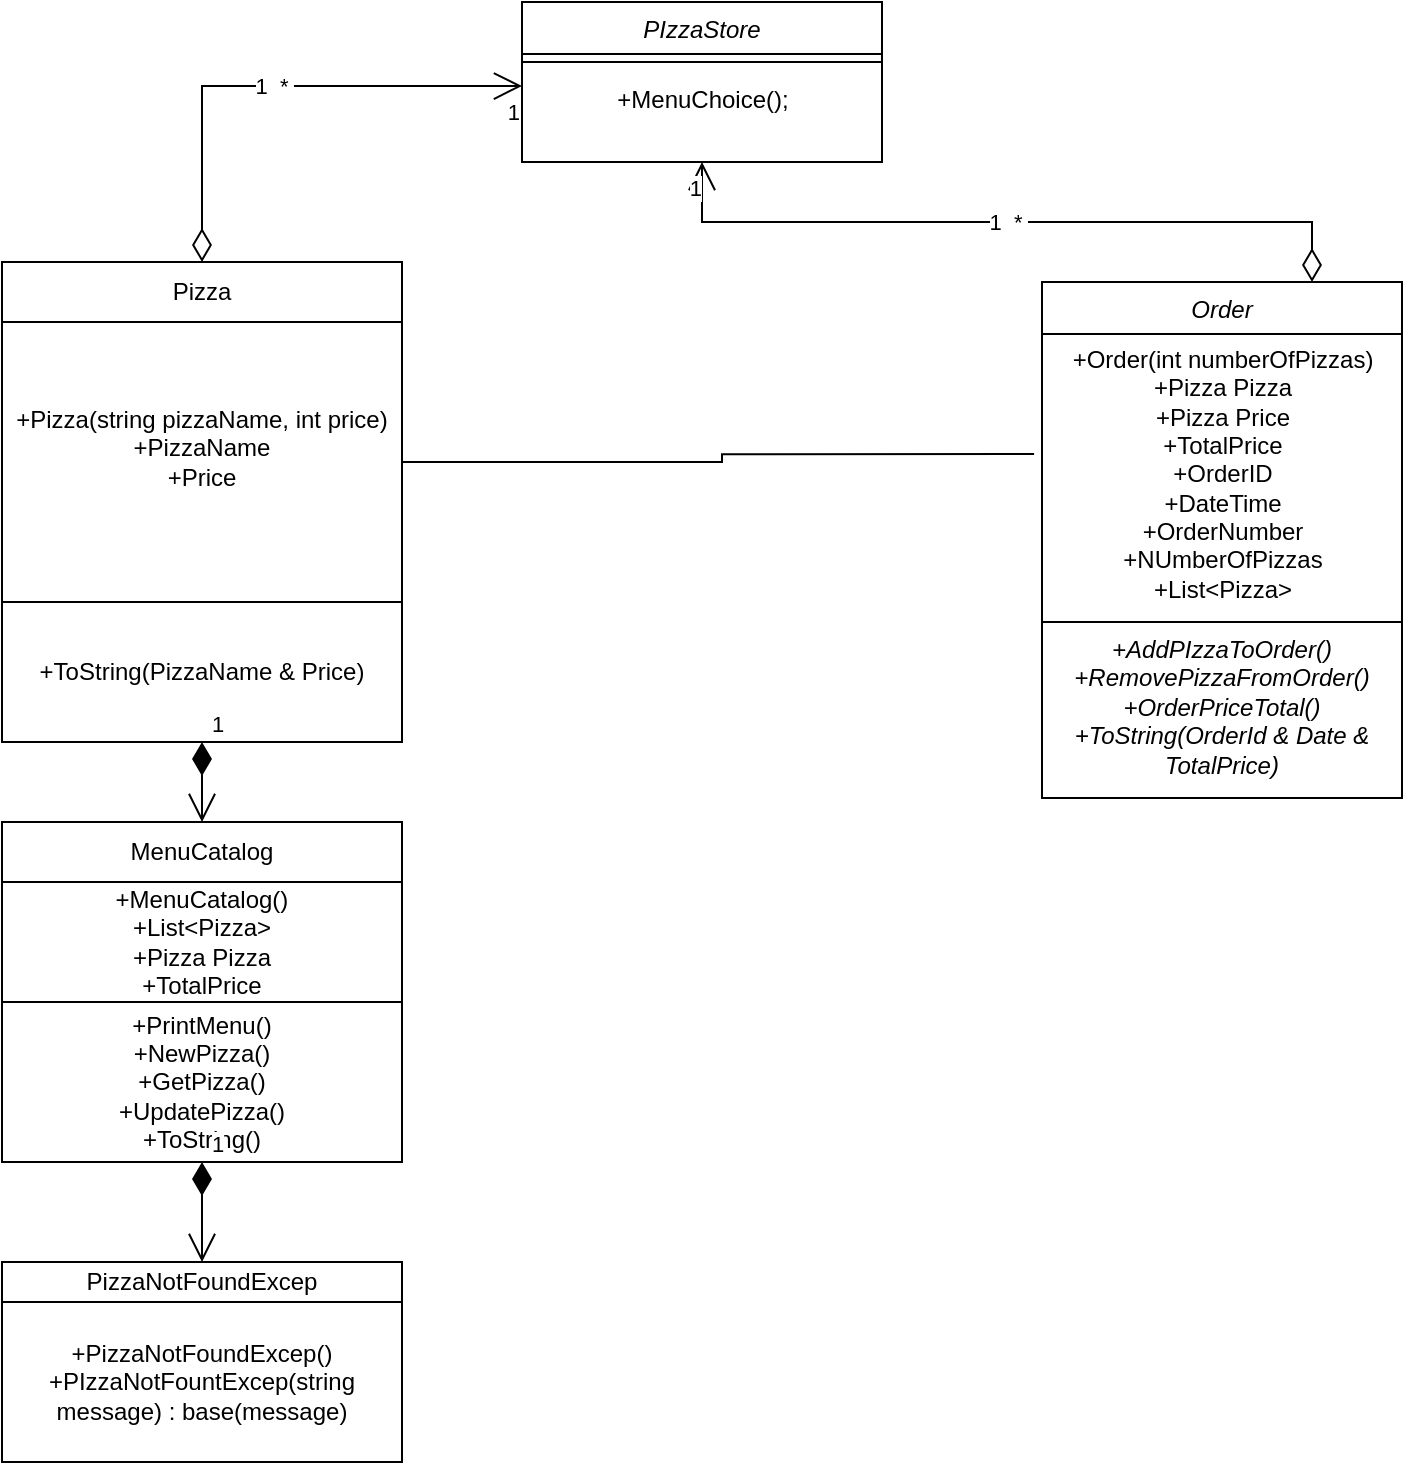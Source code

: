<mxfile version="24.1.0" type="device">
  <diagram id="C5RBs43oDa-KdzZeNtuy" name="Page-1">
    <mxGraphModel dx="2206" dy="1148" grid="1" gridSize="10" guides="1" tooltips="1" connect="1" arrows="1" fold="1" page="1" pageScale="1" pageWidth="827" pageHeight="1169" math="0" shadow="0">
      <root>
        <mxCell id="WIyWlLk6GJQsqaUBKTNV-0" />
        <mxCell id="WIyWlLk6GJQsqaUBKTNV-1" parent="WIyWlLk6GJQsqaUBKTNV-0" />
        <mxCell id="zkfFHV4jXpPFQw0GAbJ--0" value="PIzzaStore" style="swimlane;fontStyle=2;align=center;verticalAlign=top;childLayout=stackLayout;horizontal=1;startSize=26;horizontalStack=0;resizeParent=1;resizeLast=0;collapsible=1;marginBottom=0;rounded=0;shadow=0;strokeWidth=1;" parent="WIyWlLk6GJQsqaUBKTNV-1" vertex="1">
          <mxGeometry x="310" y="20" width="180" height="80" as="geometry">
            <mxRectangle x="230" y="140" width="160" height="26" as="alternateBounds" />
          </mxGeometry>
        </mxCell>
        <mxCell id="zkfFHV4jXpPFQw0GAbJ--4" value="" style="line;html=1;strokeWidth=1;align=left;verticalAlign=middle;spacingTop=-1;spacingLeft=3;spacingRight=3;rotatable=0;labelPosition=right;points=[];portConstraint=eastwest;" parent="zkfFHV4jXpPFQw0GAbJ--0" vertex="1">
          <mxGeometry y="26" width="180" height="8" as="geometry" />
        </mxCell>
        <mxCell id="vC2LmUWkRbwi-NhSBWyN-0" value="+MenuChoice();" style="text;html=1;align=center;verticalAlign=middle;resizable=0;points=[];autosize=1;strokeColor=none;fillColor=none;" vertex="1" parent="zkfFHV4jXpPFQw0GAbJ--0">
          <mxGeometry y="34" width="180" height="30" as="geometry" />
        </mxCell>
        <mxCell id="vC2LmUWkRbwi-NhSBWyN-1" value="Order" style="swimlane;fontStyle=2;align=center;verticalAlign=top;childLayout=stackLayout;horizontal=1;startSize=26;horizontalStack=0;resizeParent=1;resizeLast=0;collapsible=1;marginBottom=0;rounded=0;shadow=0;strokeWidth=1;" vertex="1" parent="WIyWlLk6GJQsqaUBKTNV-1">
          <mxGeometry x="570" y="160" width="180" height="170" as="geometry">
            <mxRectangle x="230" y="140" width="160" height="26" as="alternateBounds" />
          </mxGeometry>
        </mxCell>
        <mxCell id="vC2LmUWkRbwi-NhSBWyN-13" value="&lt;div&gt;+Order(int numberOfPizzas)&lt;/div&gt;&lt;div&gt;+Pizza Pizza&lt;/div&gt;&lt;div&gt;+Pizza Price&lt;/div&gt;&lt;div&gt;+TotalPrice&lt;/div&gt;&lt;div&gt;+OrderID&lt;/div&gt;&lt;div&gt;+DateTime&lt;/div&gt;&lt;div&gt;+OrderNumber&lt;/div&gt;&lt;div&gt;+NUmberOfPizzas&lt;/div&gt;&lt;div&gt;+List&amp;lt;Pizza&amp;gt;&lt;/div&gt;" style="text;html=1;align=center;verticalAlign=middle;resizable=0;points=[];autosize=1;strokeColor=none;fillColor=none;" vertex="1" parent="vC2LmUWkRbwi-NhSBWyN-1">
          <mxGeometry y="26" width="180" height="140" as="geometry" />
        </mxCell>
        <mxCell id="vC2LmUWkRbwi-NhSBWyN-9" value="+AddPIzzaToOrder()&lt;div&gt;+RemovePizzaFromOrder()&lt;/div&gt;&lt;div&gt;+OrderPriceTotal()&lt;/div&gt;&lt;div&gt;+ToString(OrderId &amp;amp; Date &amp;amp; TotalPrice)&lt;/div&gt;" style="whiteSpace=wrap;html=1;verticalAlign=top;fontStyle=2;startSize=26;rounded=0;shadow=0;strokeWidth=1;" vertex="1" parent="WIyWlLk6GJQsqaUBKTNV-1">
          <mxGeometry x="570" y="330" width="180" height="88" as="geometry" />
        </mxCell>
        <mxCell id="vC2LmUWkRbwi-NhSBWyN-17" value="" style="edgeStyle=orthogonalEdgeStyle;rounded=0;orthogonalLoop=1;jettySize=auto;html=1;" edge="1" parent="WIyWlLk6GJQsqaUBKTNV-1" source="vC2LmUWkRbwi-NhSBWyN-15" target="vC2LmUWkRbwi-NhSBWyN-16">
          <mxGeometry relative="1" as="geometry" />
        </mxCell>
        <mxCell id="vC2LmUWkRbwi-NhSBWyN-15" value="Pizza" style="rounded=0;whiteSpace=wrap;html=1;" vertex="1" parent="WIyWlLk6GJQsqaUBKTNV-1">
          <mxGeometry x="50" y="150" width="200" height="30" as="geometry" />
        </mxCell>
        <mxCell id="vC2LmUWkRbwi-NhSBWyN-19" value="" style="edgeStyle=orthogonalEdgeStyle;rounded=0;orthogonalLoop=1;jettySize=auto;html=1;" edge="1" parent="WIyWlLk6GJQsqaUBKTNV-1" source="vC2LmUWkRbwi-NhSBWyN-16" target="vC2LmUWkRbwi-NhSBWyN-18">
          <mxGeometry relative="1" as="geometry" />
        </mxCell>
        <mxCell id="vC2LmUWkRbwi-NhSBWyN-16" value="&lt;div&gt;+Pizza(string pizzaName, int price)&lt;/div&gt;+PizzaName&lt;div&gt;+Price&lt;/div&gt;&lt;div&gt;&lt;br&gt;&lt;/div&gt;" style="whiteSpace=wrap;html=1;rounded=0;" vertex="1" parent="WIyWlLk6GJQsqaUBKTNV-1">
          <mxGeometry x="50" y="180" width="200" height="140" as="geometry" />
        </mxCell>
        <mxCell id="vC2LmUWkRbwi-NhSBWyN-18" value="+ToString(PizzaName &amp;amp; Price)" style="whiteSpace=wrap;html=1;rounded=0;" vertex="1" parent="WIyWlLk6GJQsqaUBKTNV-1">
          <mxGeometry x="50" y="320" width="200" height="70" as="geometry" />
        </mxCell>
        <mxCell id="vC2LmUWkRbwi-NhSBWyN-20" value="MenuCatalog" style="rounded=0;whiteSpace=wrap;html=1;" vertex="1" parent="WIyWlLk6GJQsqaUBKTNV-1">
          <mxGeometry x="50" y="430" width="200" height="30" as="geometry" />
        </mxCell>
        <mxCell id="vC2LmUWkRbwi-NhSBWyN-21" value="+MenuCatalog()&lt;div&gt;+List&amp;lt;Pizza&amp;gt;&lt;/div&gt;&lt;div&gt;+Pizza Pizza&lt;/div&gt;&lt;div&gt;+TotalPrice&lt;/div&gt;" style="whiteSpace=wrap;html=1;rounded=0;" vertex="1" parent="WIyWlLk6GJQsqaUBKTNV-1">
          <mxGeometry x="50" y="460" width="200" height="60" as="geometry" />
        </mxCell>
        <mxCell id="vC2LmUWkRbwi-NhSBWyN-23" value="+PrintMenu()&lt;div&gt;+NewPizza()&lt;/div&gt;&lt;div&gt;+GetPizza()&lt;/div&gt;&lt;div&gt;+UpdatePizza()&lt;/div&gt;&lt;div&gt;+ToString()&lt;/div&gt;" style="whiteSpace=wrap;html=1;rounded=0;" vertex="1" parent="WIyWlLk6GJQsqaUBKTNV-1">
          <mxGeometry x="50" y="520" width="200" height="80" as="geometry" />
        </mxCell>
        <mxCell id="vC2LmUWkRbwi-NhSBWyN-25" value="PizzaNotFoundExcep" style="rounded=0;whiteSpace=wrap;html=1;" vertex="1" parent="WIyWlLk6GJQsqaUBKTNV-1">
          <mxGeometry x="50" y="650" width="200" height="20" as="geometry" />
        </mxCell>
        <mxCell id="vC2LmUWkRbwi-NhSBWyN-26" value="+PizzaNotFoundExcep()&lt;div&gt;+PIzzaNotFountExcep(string message) : base(message)&lt;/div&gt;" style="whiteSpace=wrap;html=1;rounded=0;" vertex="1" parent="WIyWlLk6GJQsqaUBKTNV-1">
          <mxGeometry x="50" y="670" width="200" height="80" as="geometry" />
        </mxCell>
        <mxCell id="vC2LmUWkRbwi-NhSBWyN-43" value="1" style="endArrow=open;html=1;endSize=12;startArrow=diamondThin;startSize=14;startFill=1;edgeStyle=orthogonalEdgeStyle;align=left;verticalAlign=bottom;rounded=0;entryX=0.5;entryY=0;entryDx=0;entryDy=0;exitX=0.5;exitY=1;exitDx=0;exitDy=0;" edge="1" parent="WIyWlLk6GJQsqaUBKTNV-1" source="vC2LmUWkRbwi-NhSBWyN-18" target="vC2LmUWkRbwi-NhSBWyN-20">
          <mxGeometry x="-1" y="3" relative="1" as="geometry">
            <mxPoint x="580" y="380" as="sourcePoint" />
            <mxPoint x="740" y="380" as="targetPoint" />
          </mxGeometry>
        </mxCell>
        <mxCell id="vC2LmUWkRbwi-NhSBWyN-45" value="1" style="endArrow=open;html=1;endSize=12;startArrow=diamondThin;startSize=14;startFill=1;edgeStyle=orthogonalEdgeStyle;align=left;verticalAlign=bottom;rounded=0;entryX=0.5;entryY=0;entryDx=0;entryDy=0;exitX=0.5;exitY=1;exitDx=0;exitDy=0;" edge="1" parent="WIyWlLk6GJQsqaUBKTNV-1" source="vC2LmUWkRbwi-NhSBWyN-23" target="vC2LmUWkRbwi-NhSBWyN-25">
          <mxGeometry x="-1" y="3" relative="1" as="geometry">
            <mxPoint x="580" y="380" as="sourcePoint" />
            <mxPoint x="740" y="380" as="targetPoint" />
          </mxGeometry>
        </mxCell>
        <mxCell id="vC2LmUWkRbwi-NhSBWyN-46" value="1&amp;nbsp; *&amp;nbsp;" style="endArrow=open;html=1;endSize=12;startArrow=diamondThin;startSize=14;startFill=0;edgeStyle=orthogonalEdgeStyle;rounded=0;entryX=0;entryY=0.267;entryDx=0;entryDy=0;entryPerimeter=0;exitX=0.5;exitY=0;exitDx=0;exitDy=0;" edge="1" parent="WIyWlLk6GJQsqaUBKTNV-1" source="vC2LmUWkRbwi-NhSBWyN-15" target="vC2LmUWkRbwi-NhSBWyN-0">
          <mxGeometry relative="1" as="geometry">
            <mxPoint x="580" y="380" as="sourcePoint" />
            <mxPoint x="740" y="380" as="targetPoint" />
          </mxGeometry>
        </mxCell>
        <mxCell id="vC2LmUWkRbwi-NhSBWyN-48" value="1" style="edgeLabel;resizable=0;html=1;align=right;verticalAlign=top;" connectable="0" vertex="1" parent="vC2LmUWkRbwi-NhSBWyN-46">
          <mxGeometry x="1" relative="1" as="geometry" />
        </mxCell>
        <mxCell id="vC2LmUWkRbwi-NhSBWyN-49" value="1&amp;nbsp; *&amp;nbsp;" style="endArrow=open;html=1;endSize=12;startArrow=diamondThin;startSize=14;startFill=0;edgeStyle=orthogonalEdgeStyle;rounded=0;entryX=0.5;entryY=1;entryDx=0;entryDy=0;exitX=0.75;exitY=0;exitDx=0;exitDy=0;" edge="1" parent="WIyWlLk6GJQsqaUBKTNV-1" source="vC2LmUWkRbwi-NhSBWyN-1" target="zkfFHV4jXpPFQw0GAbJ--0">
          <mxGeometry relative="1" as="geometry">
            <mxPoint x="440" y="140" as="sourcePoint" />
            <mxPoint x="320" y="72" as="targetPoint" />
          </mxGeometry>
        </mxCell>
        <mxCell id="vC2LmUWkRbwi-NhSBWyN-50" value="1" style="edgeLabel;resizable=0;html=1;align=right;verticalAlign=top;" connectable="0" vertex="1" parent="vC2LmUWkRbwi-NhSBWyN-49">
          <mxGeometry x="1" relative="1" as="geometry" />
        </mxCell>
        <mxCell id="vC2LmUWkRbwi-NhSBWyN-52" value="" style="endArrow=none;html=1;edgeStyle=orthogonalEdgeStyle;rounded=0;exitX=1;exitY=0.5;exitDx=0;exitDy=0;entryX=-0.022;entryY=0.429;entryDx=0;entryDy=0;entryPerimeter=0;" edge="1" parent="WIyWlLk6GJQsqaUBKTNV-1" source="vC2LmUWkRbwi-NhSBWyN-16" target="vC2LmUWkRbwi-NhSBWyN-13">
          <mxGeometry relative="1" as="geometry">
            <mxPoint x="580" y="380" as="sourcePoint" />
            <mxPoint x="510" y="280" as="targetPoint" />
          </mxGeometry>
        </mxCell>
      </root>
    </mxGraphModel>
  </diagram>
</mxfile>
